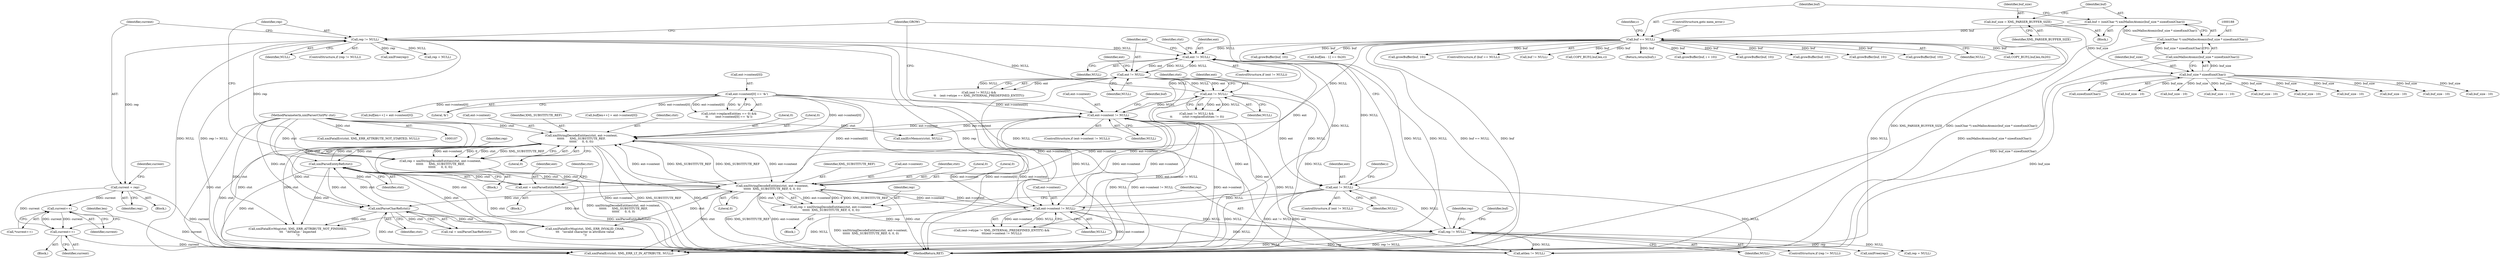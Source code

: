 digraph "0_Chrome_d0947db40187f4708c58e64cbd6013faf9eddeed_0@pointer" {
"1000507" [label="(Call,current++)"];
"1000467" [label="(Call,current = rep)"];
"1000463" [label="(Call,rep != NULL)"];
"1000451" [label="(Call,rep = xmlStringDecodeEntities(ctxt, ent->content,\n\t\t\t\t\t\t      XML_SUBSTITUTE_REF,\n\t\t\t\t\t\t      0, 0, 0))"];
"1000453" [label="(Call,xmlStringDecodeEntities(ctxt, ent->content,\n\t\t\t\t\t\t      XML_SUBSTITUTE_REF,\n\t\t\t\t\t\t      0, 0, 0))"];
"1000337" [label="(Call,xmlParseEntityRef(ctxt))"];
"1000238" [label="(Call,xmlParseCharRef(ctxt))"];
"1000586" [label="(Call,xmlStringDecodeEntities(ctxt, ent->content,\n\t\t\t\t\t\t  XML_SUBSTITUTE_REF, 0, 0, 0))"];
"1000108" [label="(MethodParameterIn,xmlParserCtxtPtr ctxt)"];
"1000382" [label="(Call,ent->content[0] == '&')"];
"1000537" [label="(Call,ent->content != NULL)"];
"1000578" [label="(Call,ent->content != NULL)"];
"1000554" [label="(Call,ent != NULL)"];
"1000435" [label="(Call,ent != NULL)"];
"1000356" [label="(Call,ent != NULL)"];
"1000344" [label="(Call,ent != NULL)"];
"1000335" [label="(Call,ent = xmlParseEntityRef(ctxt))"];
"1000195" [label="(Call,buf == NULL)"];
"1000185" [label="(Call,buf = (xmlChar *) xmlMallocAtomic(buf_size * sizeof(xmlChar)))"];
"1000187" [label="(Call,(xmlChar *) xmlMallocAtomic(buf_size * sizeof(xmlChar)))"];
"1000189" [label="(Call,xmlMallocAtomic(buf_size * sizeof(xmlChar)))"];
"1000190" [label="(Call,buf_size * sizeof(xmlChar))"];
"1000182" [label="(Call,buf_size = XML_PARSER_BUFFER_SIZE)"];
"1000596" [label="(Call,rep != NULL)"];
"1000584" [label="(Call,rep = xmlStringDecodeEntities(ctxt, ent->content,\n\t\t\t\t\t\t  XML_SUBSTITUTE_REF, 0, 0, 0))"];
"1000498" [label="(Call,current++)"];
"1000507" [label="(Call,current++)"];
"1000468" [label="(Identifier,current)"];
"1000465" [label="(Identifier,NULL)"];
"1000785" [label="(Call,attlen != NULL)"];
"1000553" [label="(ControlStructure,if (ent != NULL))"];
"1000257" [label="(Call,growBuffer(buf, 10))"];
"1000334" [label="(Block,)"];
"1000358" [label="(Identifier,NULL)"];
"1000582" [label="(Identifier,NULL)"];
"1000555" [label="(Identifier,ent)"];
"1000583" [label="(Block,)"];
"1000594" [label="(Literal,0)"];
"1000192" [label="(Call,sizeof(xmlChar))"];
"1000194" [label="(ControlStructure,if (buf == NULL))"];
"1000799" [label="(Call,buf != NULL)"];
"1000702" [label="(Call,COPY_BUF(l,buf,len,c))"];
"1000792" [label="(Return,return(buf);)"];
"1000464" [label="(Identifier,rep)"];
"1000498" [label="(Call,current++)"];
"1000422" [label="(Call,buf[len++] = ent->content[0])"];
"1000455" [label="(Call,ent->content)"];
"1000572" [label="(Call,(ent->etype != XML_INTERNAL_PREDEFINED_ENTITY) &&\n\t\t\t(ent->content != NULL))"];
"1000511" [label="(Identifier,len)"];
"1000195" [label="(Call,buf == NULL)"];
"1000719" [label="(Identifier,GROW)"];
"1000458" [label="(Identifier,XML_SUBSTITUTE_REF)"];
"1000461" [label="(Literal,0)"];
"1000529" [label="(Call,buf_size - 10)"];
"1000349" [label="(Identifier,ctxt)"];
"1000271" [label="(Call,buf_size - 10)"];
"1000614" [label="(Call,buf_size - i - 10)"];
"1000462" [label="(ControlStructure,if (rep != NULL))"];
"1000598" [label="(Identifier,NULL)"];
"1000454" [label="(Identifier,ctxt)"];
"1000620" [label="(Call,growBuffer(buf, i + 10))"];
"1000591" [label="(Identifier,XML_SUBSTITUTE_REF)"];
"1000196" [label="(Identifier,buf)"];
"1000183" [label="(Identifier,buf_size)"];
"1000473" [label="(Identifier,current)"];
"1000335" [label="(Call,ent = xmlParseEntityRef(ctxt))"];
"1000595" [label="(ControlStructure,if (rep != NULL))"];
"1000176" [label="(Call,xmlFatalErr(ctxt, XML_ERR_ATTRIBUTE_NOT_STARTED, NULL))"];
"1000344" [label="(Call,ent != NULL)"];
"1000588" [label="(Call,ent->content)"];
"1000108" [label="(MethodParameterIn,xmlParserCtxtPtr ctxt)"];
"1000506" [label="(Call,*current++)"];
"1000440" [label="(Identifier,ctxt)"];
"1000111" [label="(Block,)"];
"1000586" [label="(Call,xmlStringDecodeEntities(ctxt, ent->content,\n\t\t\t\t\t\t  XML_SUBSTITUTE_REF, 0, 0, 0))"];
"1000460" [label="(Literal,0)"];
"1000382" [label="(Call,ent->content[0] == '&')"];
"1000519" [label="(Call,xmlFree(rep))"];
"1000508" [label="(Identifier,current)"];
"1000499" [label="(Identifier,current)"];
"1000336" [label="(Identifier,ent)"];
"1000346" [label="(Identifier,NULL)"];
"1000469" [label="(Identifier,rep)"];
"1000537" [label="(Call,ent->content != NULL)"];
"1000434" [label="(Call,(ent != NULL) && \n\t\t           (ctxt->replaceEntities != 0))"];
"1000453" [label="(Call,xmlStringDecodeEntities(ctxt, ent->content,\n\t\t\t\t\t\t      XML_SUBSTITUTE_REF,\n\t\t\t\t\t\t      0, 0, 0))"];
"1000388" [label="(Literal,'&')"];
"1000435" [label="(Call,ent != NULL)"];
"1000542" [label="(Call,buf[len++] = ent->content[0])"];
"1000236" [label="(Call,val = xmlParseCharRef(ctxt))"];
"1000341" [label="(Identifier,ctxt)"];
"1000521" [label="(Call,rep = NULL)"];
"1000795" [label="(Call,xmlErrMemory(ctxt, NULL))"];
"1000507" [label="(Call,current++)"];
"1000372" [label="(Call,growBuffer(buf, 10))"];
"1000451" [label="(Call,rep = xmlStringDecodeEntities(ctxt, ent->content,\n\t\t\t\t\t\t      XML_SUBSTITUTE_REF,\n\t\t\t\t\t\t      0, 0, 0))"];
"1000368" [label="(Call,buf_size - 10)"];
"1000239" [label="(Identifier,ctxt)"];
"1000191" [label="(Identifier,buf_size)"];
"1000450" [label="(Block,)"];
"1000383" [label="(Call,ent->content[0])"];
"1000596" [label="(Call,rep != NULL)"];
"1000459" [label="(Literal,0)"];
"1000710" [label="(Call,buf_size - 10)"];
"1000356" [label="(Call,ent != NULL)"];
"1000198" [label="(ControlStructure,goto mem_error;)"];
"1000560" [label="(Identifier,i)"];
"1000184" [label="(Identifier,XML_PARSER_BUFFER_SIZE)"];
"1000357" [label="(Identifier,ent)"];
"1000437" [label="(Identifier,NULL)"];
"1000533" [label="(Call,growBuffer(buf, 10))"];
"1000345" [label="(Identifier,ent)"];
"1000597" [label="(Identifier,rep)"];
"1000182" [label="(Call,buf_size = XML_PARSER_BUFFER_SIZE)"];
"1000466" [label="(Block,)"];
"1000587" [label="(Identifier,ctxt)"];
"1000317" [label="(Call,buf_size - 10)"];
"1000321" [label="(Call,growBuffer(buf, 10))"];
"1000238" [label="(Call,xmlParseCharRef(ctxt))"];
"1000579" [label="(Call,ent->content)"];
"1000376" [label="(Call,(ctxt->replaceEntities == 0) &&\n\t\t        (ent->content[0] == '&'))"];
"1000544" [label="(Identifier,buf)"];
"1000343" [label="(ControlStructure,if (ent != NULL))"];
"1000584" [label="(Call,rep = xmlStringDecodeEntities(ctxt, ent->content,\n\t\t\t\t\t\t  XML_SUBSTITUTE_REF, 0, 0, 0))"];
"1000275" [label="(Call,growBuffer(buf, 10))"];
"1000601" [label="(Identifier,rep)"];
"1000186" [label="(Identifier,buf)"];
"1000538" [label="(Call,ent->content)"];
"1000592" [label="(Literal,0)"];
"1000197" [label="(Identifier,NULL)"];
"1000556" [label="(Identifier,NULL)"];
"1000190" [label="(Call,buf_size * sizeof(xmlChar))"];
"1000687" [label="(Call,buf_size - 10)"];
"1000578" [label="(Call,ent->content != NULL)"];
"1000355" [label="(Call,(ent != NULL) &&\n\t\t    (ent->etype == XML_INTERNAL_PREDEFINED_ENTITY))"];
"1000361" [label="(Identifier,ent)"];
"1000536" [label="(ControlStructure,if (ent->content != NULL))"];
"1000600" [label="(Call,xmlFree(rep))"];
"1000585" [label="(Identifier,rep)"];
"1000512" [label="(Call,buf_size - 10)"];
"1000554" [label="(Call,ent != NULL)"];
"1000463" [label="(Call,rep != NULL)"];
"1000778" [label="(Call,xmlFatalErrMsg(ctxt, XML_ERR_ATTRIBUTE_NOT_FINISHED,\n\t\t\t   \"AttValue: ' expected\n\"))"];
"1000185" [label="(Call,buf = (xmlChar *) xmlMallocAtomic(buf_size * sizeof(xmlChar)))"];
"1000679" [label="(Call,COPY_BUF(l,buf,len,0x20))"];
"1000491" [label="(Block,)"];
"1000467" [label="(Call,current = rep)"];
"1000812" [label="(MethodReturn,RET)"];
"1000189" [label="(Call,xmlMallocAtomic(buf_size * sizeof(xmlChar)))"];
"1000338" [label="(Identifier,ctxt)"];
"1000200" [label="(Identifier,c)"];
"1000593" [label="(Literal,0)"];
"1000337" [label="(Call,xmlParseEntityRef(ctxt))"];
"1000607" [label="(Identifier,buf)"];
"1000541" [label="(Identifier,NULL)"];
"1000602" [label="(Call,rep = NULL)"];
"1000253" [label="(Call,buf_size - 10)"];
"1000516" [label="(Call,growBuffer(buf, 10))"];
"1000734" [label="(Call,buf[len - 1] == 0x20)"];
"1000753" [label="(Call,xmlFatalErr(ctxt, XML_ERR_LT_IN_ATTRIBUTE, NULL))"];
"1000452" [label="(Identifier,rep)"];
"1000772" [label="(Call,xmlFatalErrMsg(ctxt, XML_ERR_INVALID_CHAR,\n\t\t\t   \"invalid character in attribute value\n\"))"];
"1000187" [label="(Call,(xmlChar *) xmlMallocAtomic(buf_size * sizeof(xmlChar)))"];
"1000436" [label="(Identifier,ent)"];
"1000507" -> "1000506"  [label="AST: "];
"1000507" -> "1000508"  [label="CFG: "];
"1000508" -> "1000507"  [label="AST: "];
"1000506" -> "1000507"  [label="CFG: "];
"1000507" -> "1000812"  [label="DDG: current"];
"1000507" -> "1000498"  [label="DDG: current"];
"1000467" -> "1000507"  [label="DDG: current"];
"1000498" -> "1000507"  [label="DDG: current"];
"1000467" -> "1000466"  [label="AST: "];
"1000467" -> "1000469"  [label="CFG: "];
"1000468" -> "1000467"  [label="AST: "];
"1000469" -> "1000467"  [label="AST: "];
"1000473" -> "1000467"  [label="CFG: "];
"1000467" -> "1000812"  [label="DDG: current"];
"1000463" -> "1000467"  [label="DDG: rep"];
"1000467" -> "1000498"  [label="DDG: current"];
"1000463" -> "1000462"  [label="AST: "];
"1000463" -> "1000465"  [label="CFG: "];
"1000464" -> "1000463"  [label="AST: "];
"1000465" -> "1000463"  [label="AST: "];
"1000468" -> "1000463"  [label="CFG: "];
"1000719" -> "1000463"  [label="CFG: "];
"1000463" -> "1000812"  [label="DDG: rep != NULL"];
"1000463" -> "1000812"  [label="DDG: rep"];
"1000463" -> "1000344"  [label="DDG: NULL"];
"1000451" -> "1000463"  [label="DDG: rep"];
"1000435" -> "1000463"  [label="DDG: NULL"];
"1000463" -> "1000519"  [label="DDG: rep"];
"1000463" -> "1000521"  [label="DDG: NULL"];
"1000463" -> "1000753"  [label="DDG: NULL"];
"1000463" -> "1000785"  [label="DDG: NULL"];
"1000451" -> "1000450"  [label="AST: "];
"1000451" -> "1000453"  [label="CFG: "];
"1000452" -> "1000451"  [label="AST: "];
"1000453" -> "1000451"  [label="AST: "];
"1000464" -> "1000451"  [label="CFG: "];
"1000451" -> "1000812"  [label="DDG: xmlStringDecodeEntities(ctxt, ent->content,\n\t\t\t\t\t\t      XML_SUBSTITUTE_REF,\n\t\t\t\t\t\t      0, 0, 0)"];
"1000453" -> "1000451"  [label="DDG: ent->content"];
"1000453" -> "1000451"  [label="DDG: 0"];
"1000453" -> "1000451"  [label="DDG: XML_SUBSTITUTE_REF"];
"1000453" -> "1000451"  [label="DDG: ctxt"];
"1000453" -> "1000461"  [label="CFG: "];
"1000454" -> "1000453"  [label="AST: "];
"1000455" -> "1000453"  [label="AST: "];
"1000458" -> "1000453"  [label="AST: "];
"1000459" -> "1000453"  [label="AST: "];
"1000460" -> "1000453"  [label="AST: "];
"1000461" -> "1000453"  [label="AST: "];
"1000453" -> "1000812"  [label="DDG: ent->content"];
"1000453" -> "1000812"  [label="DDG: XML_SUBSTITUTE_REF"];
"1000453" -> "1000812"  [label="DDG: ctxt"];
"1000453" -> "1000238"  [label="DDG: ctxt"];
"1000453" -> "1000337"  [label="DDG: ctxt"];
"1000337" -> "1000453"  [label="DDG: ctxt"];
"1000108" -> "1000453"  [label="DDG: ctxt"];
"1000382" -> "1000453"  [label="DDG: ent->content[0]"];
"1000586" -> "1000453"  [label="DDG: ent->content"];
"1000586" -> "1000453"  [label="DDG: XML_SUBSTITUTE_REF"];
"1000537" -> "1000453"  [label="DDG: ent->content"];
"1000578" -> "1000453"  [label="DDG: ent->content"];
"1000453" -> "1000537"  [label="DDG: ent->content"];
"1000453" -> "1000578"  [label="DDG: ent->content"];
"1000453" -> "1000586"  [label="DDG: ent->content"];
"1000453" -> "1000586"  [label="DDG: XML_SUBSTITUTE_REF"];
"1000453" -> "1000753"  [label="DDG: ctxt"];
"1000453" -> "1000772"  [label="DDG: ctxt"];
"1000453" -> "1000778"  [label="DDG: ctxt"];
"1000337" -> "1000335"  [label="AST: "];
"1000337" -> "1000338"  [label="CFG: "];
"1000338" -> "1000337"  [label="AST: "];
"1000335" -> "1000337"  [label="CFG: "];
"1000337" -> "1000812"  [label="DDG: ctxt"];
"1000337" -> "1000238"  [label="DDG: ctxt"];
"1000337" -> "1000335"  [label="DDG: ctxt"];
"1000238" -> "1000337"  [label="DDG: ctxt"];
"1000586" -> "1000337"  [label="DDG: ctxt"];
"1000108" -> "1000337"  [label="DDG: ctxt"];
"1000337" -> "1000586"  [label="DDG: ctxt"];
"1000337" -> "1000753"  [label="DDG: ctxt"];
"1000337" -> "1000772"  [label="DDG: ctxt"];
"1000337" -> "1000778"  [label="DDG: ctxt"];
"1000238" -> "1000236"  [label="AST: "];
"1000238" -> "1000239"  [label="CFG: "];
"1000239" -> "1000238"  [label="AST: "];
"1000236" -> "1000238"  [label="CFG: "];
"1000238" -> "1000812"  [label="DDG: ctxt"];
"1000238" -> "1000236"  [label="DDG: ctxt"];
"1000586" -> "1000238"  [label="DDG: ctxt"];
"1000108" -> "1000238"  [label="DDG: ctxt"];
"1000238" -> "1000753"  [label="DDG: ctxt"];
"1000238" -> "1000772"  [label="DDG: ctxt"];
"1000238" -> "1000778"  [label="DDG: ctxt"];
"1000586" -> "1000584"  [label="AST: "];
"1000586" -> "1000594"  [label="CFG: "];
"1000587" -> "1000586"  [label="AST: "];
"1000588" -> "1000586"  [label="AST: "];
"1000591" -> "1000586"  [label="AST: "];
"1000592" -> "1000586"  [label="AST: "];
"1000593" -> "1000586"  [label="AST: "];
"1000594" -> "1000586"  [label="AST: "];
"1000584" -> "1000586"  [label="CFG: "];
"1000586" -> "1000812"  [label="DDG: ent->content"];
"1000586" -> "1000812"  [label="DDG: ctxt"];
"1000586" -> "1000812"  [label="DDG: XML_SUBSTITUTE_REF"];
"1000586" -> "1000537"  [label="DDG: ent->content"];
"1000586" -> "1000578"  [label="DDG: ent->content"];
"1000586" -> "1000584"  [label="DDG: ent->content"];
"1000586" -> "1000584"  [label="DDG: 0"];
"1000586" -> "1000584"  [label="DDG: XML_SUBSTITUTE_REF"];
"1000586" -> "1000584"  [label="DDG: ctxt"];
"1000108" -> "1000586"  [label="DDG: ctxt"];
"1000382" -> "1000586"  [label="DDG: ent->content[0]"];
"1000537" -> "1000586"  [label="DDG: ent->content"];
"1000578" -> "1000586"  [label="DDG: ent->content"];
"1000586" -> "1000753"  [label="DDG: ctxt"];
"1000586" -> "1000772"  [label="DDG: ctxt"];
"1000586" -> "1000778"  [label="DDG: ctxt"];
"1000108" -> "1000107"  [label="AST: "];
"1000108" -> "1000812"  [label="DDG: ctxt"];
"1000108" -> "1000176"  [label="DDG: ctxt"];
"1000108" -> "1000753"  [label="DDG: ctxt"];
"1000108" -> "1000772"  [label="DDG: ctxt"];
"1000108" -> "1000778"  [label="DDG: ctxt"];
"1000108" -> "1000795"  [label="DDG: ctxt"];
"1000382" -> "1000376"  [label="AST: "];
"1000382" -> "1000388"  [label="CFG: "];
"1000383" -> "1000382"  [label="AST: "];
"1000388" -> "1000382"  [label="AST: "];
"1000376" -> "1000382"  [label="CFG: "];
"1000382" -> "1000812"  [label="DDG: ent->content[0]"];
"1000382" -> "1000376"  [label="DDG: ent->content[0]"];
"1000382" -> "1000376"  [label="DDG: '&'"];
"1000382" -> "1000422"  [label="DDG: ent->content[0]"];
"1000382" -> "1000537"  [label="DDG: ent->content[0]"];
"1000382" -> "1000542"  [label="DDG: ent->content[0]"];
"1000382" -> "1000578"  [label="DDG: ent->content[0]"];
"1000537" -> "1000536"  [label="AST: "];
"1000537" -> "1000541"  [label="CFG: "];
"1000538" -> "1000537"  [label="AST: "];
"1000541" -> "1000537"  [label="AST: "];
"1000544" -> "1000537"  [label="CFG: "];
"1000719" -> "1000537"  [label="CFG: "];
"1000537" -> "1000812"  [label="DDG: ent->content"];
"1000537" -> "1000812"  [label="DDG: ent->content != NULL"];
"1000537" -> "1000344"  [label="DDG: NULL"];
"1000578" -> "1000537"  [label="DDG: ent->content"];
"1000435" -> "1000537"  [label="DDG: NULL"];
"1000537" -> "1000572"  [label="DDG: ent->content != NULL"];
"1000537" -> "1000578"  [label="DDG: ent->content"];
"1000537" -> "1000753"  [label="DDG: NULL"];
"1000537" -> "1000785"  [label="DDG: NULL"];
"1000578" -> "1000572"  [label="AST: "];
"1000578" -> "1000582"  [label="CFG: "];
"1000579" -> "1000578"  [label="AST: "];
"1000582" -> "1000578"  [label="AST: "];
"1000572" -> "1000578"  [label="CFG: "];
"1000578" -> "1000812"  [label="DDG: ent->content"];
"1000578" -> "1000344"  [label="DDG: NULL"];
"1000578" -> "1000572"  [label="DDG: ent->content"];
"1000578" -> "1000572"  [label="DDG: NULL"];
"1000554" -> "1000578"  [label="DDG: NULL"];
"1000578" -> "1000596"  [label="DDG: NULL"];
"1000578" -> "1000753"  [label="DDG: NULL"];
"1000578" -> "1000785"  [label="DDG: NULL"];
"1000554" -> "1000553"  [label="AST: "];
"1000554" -> "1000556"  [label="CFG: "];
"1000555" -> "1000554"  [label="AST: "];
"1000556" -> "1000554"  [label="AST: "];
"1000560" -> "1000554"  [label="CFG: "];
"1000719" -> "1000554"  [label="CFG: "];
"1000554" -> "1000812"  [label="DDG: ent != NULL"];
"1000554" -> "1000812"  [label="DDG: ent"];
"1000554" -> "1000344"  [label="DDG: NULL"];
"1000435" -> "1000554"  [label="DDG: ent"];
"1000435" -> "1000554"  [label="DDG: NULL"];
"1000554" -> "1000596"  [label="DDG: NULL"];
"1000554" -> "1000753"  [label="DDG: NULL"];
"1000554" -> "1000785"  [label="DDG: NULL"];
"1000435" -> "1000434"  [label="AST: "];
"1000435" -> "1000437"  [label="CFG: "];
"1000436" -> "1000435"  [label="AST: "];
"1000437" -> "1000435"  [label="AST: "];
"1000440" -> "1000435"  [label="CFG: "];
"1000434" -> "1000435"  [label="CFG: "];
"1000435" -> "1000812"  [label="DDG: ent"];
"1000435" -> "1000434"  [label="DDG: ent"];
"1000435" -> "1000434"  [label="DDG: NULL"];
"1000356" -> "1000435"  [label="DDG: ent"];
"1000356" -> "1000435"  [label="DDG: NULL"];
"1000356" -> "1000355"  [label="AST: "];
"1000356" -> "1000358"  [label="CFG: "];
"1000357" -> "1000356"  [label="AST: "];
"1000358" -> "1000356"  [label="AST: "];
"1000361" -> "1000356"  [label="CFG: "];
"1000355" -> "1000356"  [label="CFG: "];
"1000356" -> "1000812"  [label="DDG: ent"];
"1000356" -> "1000344"  [label="DDG: NULL"];
"1000356" -> "1000355"  [label="DDG: ent"];
"1000356" -> "1000355"  [label="DDG: NULL"];
"1000344" -> "1000356"  [label="DDG: ent"];
"1000344" -> "1000356"  [label="DDG: NULL"];
"1000356" -> "1000753"  [label="DDG: NULL"];
"1000356" -> "1000785"  [label="DDG: NULL"];
"1000344" -> "1000343"  [label="AST: "];
"1000344" -> "1000346"  [label="CFG: "];
"1000345" -> "1000344"  [label="AST: "];
"1000346" -> "1000344"  [label="AST: "];
"1000349" -> "1000344"  [label="CFG: "];
"1000357" -> "1000344"  [label="CFG: "];
"1000335" -> "1000344"  [label="DDG: ent"];
"1000195" -> "1000344"  [label="DDG: NULL"];
"1000596" -> "1000344"  [label="DDG: NULL"];
"1000335" -> "1000334"  [label="AST: "];
"1000336" -> "1000335"  [label="AST: "];
"1000341" -> "1000335"  [label="CFG: "];
"1000335" -> "1000812"  [label="DDG: xmlParseEntityRef(ctxt)"];
"1000195" -> "1000194"  [label="AST: "];
"1000195" -> "1000197"  [label="CFG: "];
"1000196" -> "1000195"  [label="AST: "];
"1000197" -> "1000195"  [label="AST: "];
"1000198" -> "1000195"  [label="CFG: "];
"1000200" -> "1000195"  [label="CFG: "];
"1000195" -> "1000812"  [label="DDG: buf == NULL"];
"1000195" -> "1000812"  [label="DDG: buf"];
"1000185" -> "1000195"  [label="DDG: buf"];
"1000195" -> "1000257"  [label="DDG: buf"];
"1000195" -> "1000275"  [label="DDG: buf"];
"1000195" -> "1000321"  [label="DDG: buf"];
"1000195" -> "1000372"  [label="DDG: buf"];
"1000195" -> "1000516"  [label="DDG: buf"];
"1000195" -> "1000533"  [label="DDG: buf"];
"1000195" -> "1000620"  [label="DDG: buf"];
"1000195" -> "1000679"  [label="DDG: buf"];
"1000195" -> "1000702"  [label="DDG: buf"];
"1000195" -> "1000734"  [label="DDG: buf"];
"1000195" -> "1000753"  [label="DDG: NULL"];
"1000195" -> "1000785"  [label="DDG: NULL"];
"1000195" -> "1000792"  [label="DDG: buf"];
"1000195" -> "1000795"  [label="DDG: NULL"];
"1000195" -> "1000799"  [label="DDG: buf"];
"1000185" -> "1000111"  [label="AST: "];
"1000185" -> "1000187"  [label="CFG: "];
"1000186" -> "1000185"  [label="AST: "];
"1000187" -> "1000185"  [label="AST: "];
"1000196" -> "1000185"  [label="CFG: "];
"1000185" -> "1000812"  [label="DDG: (xmlChar *) xmlMallocAtomic(buf_size * sizeof(xmlChar))"];
"1000187" -> "1000185"  [label="DDG: xmlMallocAtomic(buf_size * sizeof(xmlChar))"];
"1000187" -> "1000189"  [label="CFG: "];
"1000188" -> "1000187"  [label="AST: "];
"1000189" -> "1000187"  [label="AST: "];
"1000187" -> "1000812"  [label="DDG: xmlMallocAtomic(buf_size * sizeof(xmlChar))"];
"1000189" -> "1000187"  [label="DDG: buf_size * sizeof(xmlChar)"];
"1000189" -> "1000190"  [label="CFG: "];
"1000190" -> "1000189"  [label="AST: "];
"1000189" -> "1000812"  [label="DDG: buf_size * sizeof(xmlChar)"];
"1000190" -> "1000189"  [label="DDG: buf_size"];
"1000190" -> "1000192"  [label="CFG: "];
"1000191" -> "1000190"  [label="AST: "];
"1000192" -> "1000190"  [label="AST: "];
"1000190" -> "1000812"  [label="DDG: buf_size"];
"1000182" -> "1000190"  [label="DDG: buf_size"];
"1000190" -> "1000253"  [label="DDG: buf_size"];
"1000190" -> "1000271"  [label="DDG: buf_size"];
"1000190" -> "1000317"  [label="DDG: buf_size"];
"1000190" -> "1000368"  [label="DDG: buf_size"];
"1000190" -> "1000512"  [label="DDG: buf_size"];
"1000190" -> "1000529"  [label="DDG: buf_size"];
"1000190" -> "1000614"  [label="DDG: buf_size"];
"1000190" -> "1000687"  [label="DDG: buf_size"];
"1000190" -> "1000710"  [label="DDG: buf_size"];
"1000182" -> "1000111"  [label="AST: "];
"1000182" -> "1000184"  [label="CFG: "];
"1000183" -> "1000182"  [label="AST: "];
"1000184" -> "1000182"  [label="AST: "];
"1000186" -> "1000182"  [label="CFG: "];
"1000182" -> "1000812"  [label="DDG: XML_PARSER_BUFFER_SIZE"];
"1000596" -> "1000595"  [label="AST: "];
"1000596" -> "1000598"  [label="CFG: "];
"1000597" -> "1000596"  [label="AST: "];
"1000598" -> "1000596"  [label="AST: "];
"1000601" -> "1000596"  [label="CFG: "];
"1000607" -> "1000596"  [label="CFG: "];
"1000596" -> "1000812"  [label="DDG: rep"];
"1000596" -> "1000812"  [label="DDG: rep != NULL"];
"1000584" -> "1000596"  [label="DDG: rep"];
"1000596" -> "1000600"  [label="DDG: rep"];
"1000596" -> "1000602"  [label="DDG: NULL"];
"1000596" -> "1000753"  [label="DDG: NULL"];
"1000596" -> "1000785"  [label="DDG: NULL"];
"1000584" -> "1000583"  [label="AST: "];
"1000585" -> "1000584"  [label="AST: "];
"1000597" -> "1000584"  [label="CFG: "];
"1000584" -> "1000812"  [label="DDG: xmlStringDecodeEntities(ctxt, ent->content,\n\t\t\t\t\t\t  XML_SUBSTITUTE_REF, 0, 0, 0)"];
"1000498" -> "1000491"  [label="AST: "];
"1000498" -> "1000499"  [label="CFG: "];
"1000499" -> "1000498"  [label="AST: "];
"1000511" -> "1000498"  [label="CFG: "];
"1000498" -> "1000812"  [label="DDG: current"];
}
